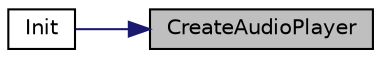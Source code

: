digraph "CreateAudioPlayer"
{
 // INTERACTIVE_SVG=YES
 // LATEX_PDF_SIZE
  edge [fontname="Helvetica",fontsize="10",labelfontname="Helvetica",labelfontsize="10"];
  node [fontname="Helvetica",fontsize="10",shape=record];
  rankdir="RL";
  Node1 [label="CreateAudioPlayer",height=0.2,width=0.4,color="black", fillcolor="grey75", style="filled", fontcolor="black",tooltip="This method creates an audio player Destroys any already existing audio player in this GameObject...."];
  Node1 -> Node2 [dir="back",color="midnightblue",fontsize="10",style="solid",fontname="Helvetica"];
  Node2 [label="Init",height=0.2,width=0.4,color="black", fillcolor="white", style="filled",URL="$class_mirage_x_r_1_1_audio_player.html#a44ae7d2fe6b2eaf06090bf60cd450de8",tooltip="Initialization method."];
}
